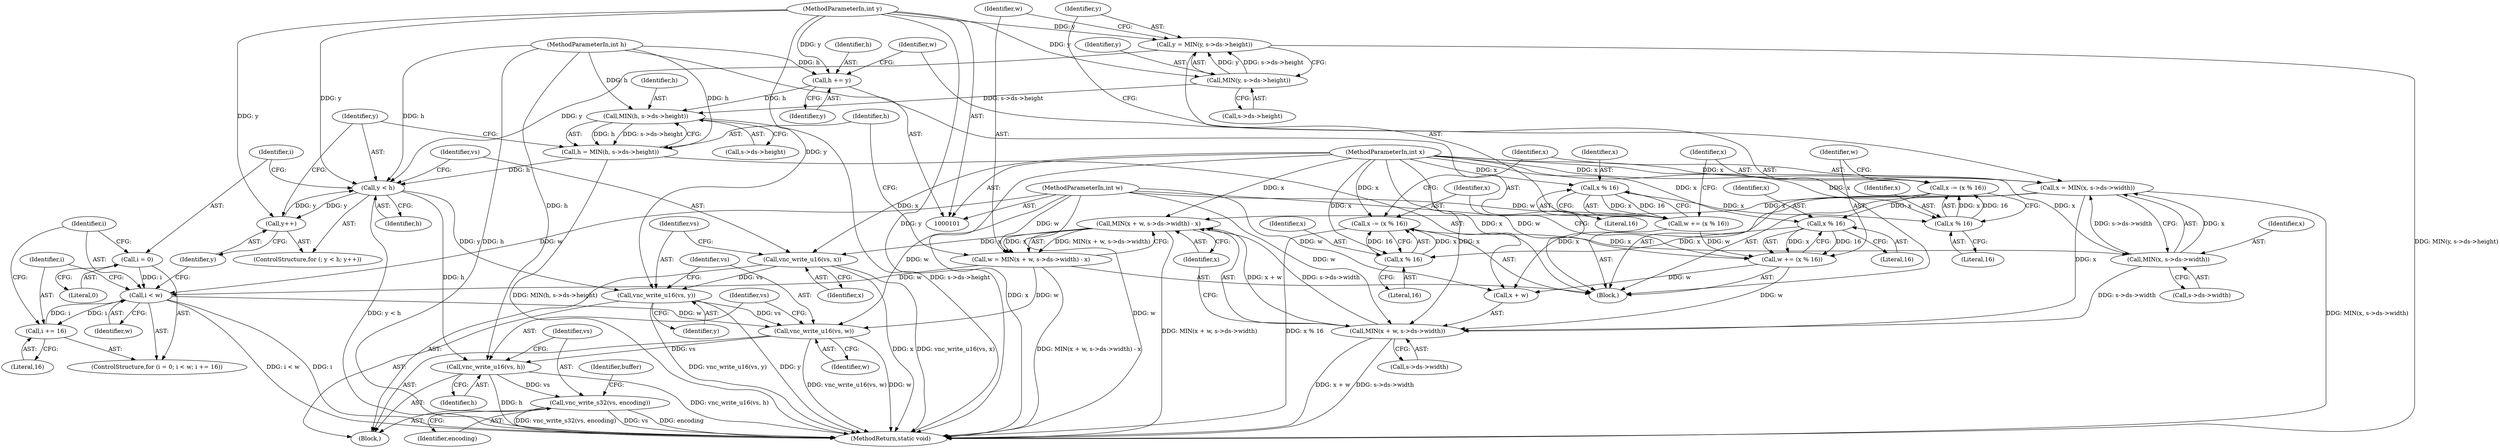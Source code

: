 digraph "0_qemu_9f64916da20eea67121d544698676295bbb105a7_10@API" {
"1000208" [label="(Call,vnc_write_u16(vs, w))"];
"1000205" [label="(Call,vnc_write_u16(vs, y))"];
"1000202" [label="(Call,vnc_write_u16(vs, x))"];
"1000165" [label="(Call,MIN(x + w, s->ds->width) - x)"];
"1000166" [label="(Call,MIN(x + w, s->ds->width))"];
"1000145" [label="(Call,x = MIN(x, s->ds->width))"];
"1000147" [label="(Call,MIN(x, s->ds->width))"];
"1000140" [label="(Call,x -= (x % 16))"];
"1000142" [label="(Call,x % 16)"];
"1000137" [label="(Call,x % 16)"];
"1000130" [label="(Call,x -= (x % 16))"];
"1000132" [label="(Call,x % 16)"];
"1000127" [label="(Call,x % 16)"];
"1000103" [label="(MethodParameterIn,int x)"];
"1000135" [label="(Call,w += (x % 16))"];
"1000125" [label="(Call,w += (x % 16))"];
"1000105" [label="(MethodParameterIn,int w)"];
"1000186" [label="(Call,y < h)"];
"1000189" [label="(Call,y++)"];
"1000104" [label="(MethodParameterIn,int y)"];
"1000154" [label="(Call,y = MIN(y, s->ds->height))"];
"1000156" [label="(Call,MIN(y, s->ds->height))"];
"1000176" [label="(Call,h = MIN(h, s->ds->height))"];
"1000178" [label="(Call,MIN(h, s->ds->height))"];
"1000122" [label="(Call,h += y)"];
"1000106" [label="(MethodParameterIn,int h)"];
"1000163" [label="(Call,w = MIN(x + w, s->ds->width) - x)"];
"1000195" [label="(Call,i < w)"];
"1000198" [label="(Call,i += 16)"];
"1000192" [label="(Call,i = 0)"];
"1000211" [label="(Call,vnc_write_u16(vs, h))"];
"1000214" [label="(Call,vnc_write_s32(vs, encoding))"];
"1000204" [label="(Identifier,x)"];
"1000133" [label="(Identifier,x)"];
"1000124" [label="(Identifier,y)"];
"1000177" [label="(Identifier,h)"];
"1000137" [label="(Call,x % 16)"];
"1000134" [label="(Literal,16)"];
"1000203" [label="(Identifier,vs)"];
"1000166" [label="(Call,MIN(x + w, s->ds->width))"];
"1000187" [label="(Identifier,y)"];
"1000417" [label="(MethodReturn,static void)"];
"1000129" [label="(Literal,16)"];
"1000127" [label="(Call,x % 16)"];
"1000201" [label="(Block,)"];
"1000213" [label="(Identifier,h)"];
"1000135" [label="(Call,w += (x % 16))"];
"1000139" [label="(Literal,16)"];
"1000175" [label="(Identifier,x)"];
"1000180" [label="(Call,s->ds->height)"];
"1000132" [label="(Call,x % 16)"];
"1000188" [label="(Identifier,h)"];
"1000179" [label="(Identifier,h)"];
"1000131" [label="(Identifier,x)"];
"1000222" [label="(Identifier,buffer)"];
"1000185" [label="(ControlStructure,for (; y < h; y++))"];
"1000199" [label="(Identifier,i)"];
"1000165" [label="(Call,MIN(x + w, s->ds->width) - x)"];
"1000209" [label="(Identifier,vs)"];
"1000194" [label="(Literal,0)"];
"1000123" [label="(Identifier,h)"];
"1000212" [label="(Identifier,vs)"];
"1000191" [label="(ControlStructure,for (i = 0; i < w; i += 16))"];
"1000140" [label="(Call,x -= (x % 16))"];
"1000198" [label="(Call,i += 16)"];
"1000105" [label="(MethodParameterIn,int w)"];
"1000138" [label="(Identifier,x)"];
"1000157" [label="(Identifier,y)"];
"1000144" [label="(Literal,16)"];
"1000189" [label="(Call,y++)"];
"1000107" [label="(Block,)"];
"1000148" [label="(Identifier,x)"];
"1000154" [label="(Call,y = MIN(y, s->ds->height))"];
"1000216" [label="(Identifier,encoding)"];
"1000104" [label="(MethodParameterIn,int y)"];
"1000143" [label="(Identifier,x)"];
"1000190" [label="(Identifier,y)"];
"1000141" [label="(Identifier,x)"];
"1000200" [label="(Literal,16)"];
"1000186" [label="(Call,y < h)"];
"1000195" [label="(Call,i < w)"];
"1000155" [label="(Identifier,y)"];
"1000142" [label="(Call,x % 16)"];
"1000211" [label="(Call,vnc_write_u16(vs, h))"];
"1000197" [label="(Identifier,w)"];
"1000126" [label="(Identifier,w)"];
"1000176" [label="(Call,h = MIN(h, s->ds->height))"];
"1000170" [label="(Call,s->ds->width)"];
"1000146" [label="(Identifier,x)"];
"1000158" [label="(Call,s->ds->height)"];
"1000196" [label="(Identifier,i)"];
"1000163" [label="(Call,w = MIN(x + w, s->ds->width) - x)"];
"1000149" [label="(Call,s->ds->width)"];
"1000122" [label="(Call,h += y)"];
"1000147" [label="(Call,MIN(x, s->ds->width))"];
"1000193" [label="(Identifier,i)"];
"1000207" [label="(Identifier,y)"];
"1000192" [label="(Call,i = 0)"];
"1000156" [label="(Call,MIN(y, s->ds->height))"];
"1000128" [label="(Identifier,x)"];
"1000210" [label="(Identifier,w)"];
"1000125" [label="(Call,w += (x % 16))"];
"1000164" [label="(Identifier,w)"];
"1000145" [label="(Call,x = MIN(x, s->ds->width))"];
"1000214" [label="(Call,vnc_write_s32(vs, encoding))"];
"1000178" [label="(Call,MIN(h, s->ds->height))"];
"1000130" [label="(Call,x -= (x % 16))"];
"1000205" [label="(Call,vnc_write_u16(vs, y))"];
"1000103" [label="(MethodParameterIn,int x)"];
"1000106" [label="(MethodParameterIn,int h)"];
"1000215" [label="(Identifier,vs)"];
"1000206" [label="(Identifier,vs)"];
"1000208" [label="(Call,vnc_write_u16(vs, w))"];
"1000202" [label="(Call,vnc_write_u16(vs, x))"];
"1000167" [label="(Call,x + w)"];
"1000136" [label="(Identifier,w)"];
"1000208" -> "1000201"  [label="AST: "];
"1000208" -> "1000210"  [label="CFG: "];
"1000209" -> "1000208"  [label="AST: "];
"1000210" -> "1000208"  [label="AST: "];
"1000212" -> "1000208"  [label="CFG: "];
"1000208" -> "1000417"  [label="DDG: w"];
"1000208" -> "1000417"  [label="DDG: vnc_write_u16(vs, w)"];
"1000205" -> "1000208"  [label="DDG: vs"];
"1000163" -> "1000208"  [label="DDG: w"];
"1000195" -> "1000208"  [label="DDG: w"];
"1000105" -> "1000208"  [label="DDG: w"];
"1000208" -> "1000211"  [label="DDG: vs"];
"1000205" -> "1000201"  [label="AST: "];
"1000205" -> "1000207"  [label="CFG: "];
"1000206" -> "1000205"  [label="AST: "];
"1000207" -> "1000205"  [label="AST: "];
"1000209" -> "1000205"  [label="CFG: "];
"1000205" -> "1000417"  [label="DDG: y"];
"1000205" -> "1000417"  [label="DDG: vnc_write_u16(vs, y)"];
"1000202" -> "1000205"  [label="DDG: vs"];
"1000186" -> "1000205"  [label="DDG: y"];
"1000104" -> "1000205"  [label="DDG: y"];
"1000202" -> "1000201"  [label="AST: "];
"1000202" -> "1000204"  [label="CFG: "];
"1000203" -> "1000202"  [label="AST: "];
"1000204" -> "1000202"  [label="AST: "];
"1000206" -> "1000202"  [label="CFG: "];
"1000202" -> "1000417"  [label="DDG: vnc_write_u16(vs, x)"];
"1000202" -> "1000417"  [label="DDG: x"];
"1000165" -> "1000202"  [label="DDG: x"];
"1000103" -> "1000202"  [label="DDG: x"];
"1000165" -> "1000163"  [label="AST: "];
"1000165" -> "1000175"  [label="CFG: "];
"1000166" -> "1000165"  [label="AST: "];
"1000175" -> "1000165"  [label="AST: "];
"1000163" -> "1000165"  [label="CFG: "];
"1000165" -> "1000417"  [label="DDG: MIN(x + w, s->ds->width)"];
"1000165" -> "1000163"  [label="DDG: MIN(x + w, s->ds->width)"];
"1000165" -> "1000163"  [label="DDG: x"];
"1000166" -> "1000165"  [label="DDG: x + w"];
"1000166" -> "1000165"  [label="DDG: s->ds->width"];
"1000103" -> "1000165"  [label="DDG: x"];
"1000145" -> "1000165"  [label="DDG: x"];
"1000166" -> "1000170"  [label="CFG: "];
"1000167" -> "1000166"  [label="AST: "];
"1000170" -> "1000166"  [label="AST: "];
"1000175" -> "1000166"  [label="CFG: "];
"1000166" -> "1000417"  [label="DDG: x + w"];
"1000166" -> "1000417"  [label="DDG: s->ds->width"];
"1000145" -> "1000166"  [label="DDG: x"];
"1000103" -> "1000166"  [label="DDG: x"];
"1000135" -> "1000166"  [label="DDG: w"];
"1000105" -> "1000166"  [label="DDG: w"];
"1000147" -> "1000166"  [label="DDG: s->ds->width"];
"1000145" -> "1000107"  [label="AST: "];
"1000145" -> "1000147"  [label="CFG: "];
"1000146" -> "1000145"  [label="AST: "];
"1000147" -> "1000145"  [label="AST: "];
"1000155" -> "1000145"  [label="CFG: "];
"1000145" -> "1000417"  [label="DDG: MIN(x, s->ds->width)"];
"1000147" -> "1000145"  [label="DDG: x"];
"1000147" -> "1000145"  [label="DDG: s->ds->width"];
"1000103" -> "1000145"  [label="DDG: x"];
"1000145" -> "1000167"  [label="DDG: x"];
"1000147" -> "1000149"  [label="CFG: "];
"1000148" -> "1000147"  [label="AST: "];
"1000149" -> "1000147"  [label="AST: "];
"1000140" -> "1000147"  [label="DDG: x"];
"1000103" -> "1000147"  [label="DDG: x"];
"1000140" -> "1000107"  [label="AST: "];
"1000140" -> "1000142"  [label="CFG: "];
"1000141" -> "1000140"  [label="AST: "];
"1000142" -> "1000140"  [label="AST: "];
"1000146" -> "1000140"  [label="CFG: "];
"1000140" -> "1000417"  [label="DDG: x % 16"];
"1000142" -> "1000140"  [label="DDG: x"];
"1000142" -> "1000140"  [label="DDG: 16"];
"1000103" -> "1000140"  [label="DDG: x"];
"1000142" -> "1000144"  [label="CFG: "];
"1000143" -> "1000142"  [label="AST: "];
"1000144" -> "1000142"  [label="AST: "];
"1000137" -> "1000142"  [label="DDG: x"];
"1000103" -> "1000142"  [label="DDG: x"];
"1000137" -> "1000135"  [label="AST: "];
"1000137" -> "1000139"  [label="CFG: "];
"1000138" -> "1000137"  [label="AST: "];
"1000139" -> "1000137"  [label="AST: "];
"1000135" -> "1000137"  [label="CFG: "];
"1000137" -> "1000135"  [label="DDG: x"];
"1000137" -> "1000135"  [label="DDG: 16"];
"1000130" -> "1000137"  [label="DDG: x"];
"1000103" -> "1000137"  [label="DDG: x"];
"1000130" -> "1000107"  [label="AST: "];
"1000130" -> "1000132"  [label="CFG: "];
"1000131" -> "1000130"  [label="AST: "];
"1000132" -> "1000130"  [label="AST: "];
"1000136" -> "1000130"  [label="CFG: "];
"1000132" -> "1000130"  [label="DDG: x"];
"1000132" -> "1000130"  [label="DDG: 16"];
"1000103" -> "1000130"  [label="DDG: x"];
"1000132" -> "1000134"  [label="CFG: "];
"1000133" -> "1000132"  [label="AST: "];
"1000134" -> "1000132"  [label="AST: "];
"1000127" -> "1000132"  [label="DDG: x"];
"1000103" -> "1000132"  [label="DDG: x"];
"1000127" -> "1000125"  [label="AST: "];
"1000127" -> "1000129"  [label="CFG: "];
"1000128" -> "1000127"  [label="AST: "];
"1000129" -> "1000127"  [label="AST: "];
"1000125" -> "1000127"  [label="CFG: "];
"1000127" -> "1000125"  [label="DDG: x"];
"1000127" -> "1000125"  [label="DDG: 16"];
"1000103" -> "1000127"  [label="DDG: x"];
"1000103" -> "1000101"  [label="AST: "];
"1000103" -> "1000417"  [label="DDG: x"];
"1000103" -> "1000167"  [label="DDG: x"];
"1000135" -> "1000107"  [label="AST: "];
"1000136" -> "1000135"  [label="AST: "];
"1000141" -> "1000135"  [label="CFG: "];
"1000125" -> "1000135"  [label="DDG: w"];
"1000105" -> "1000135"  [label="DDG: w"];
"1000135" -> "1000167"  [label="DDG: w"];
"1000125" -> "1000107"  [label="AST: "];
"1000126" -> "1000125"  [label="AST: "];
"1000131" -> "1000125"  [label="CFG: "];
"1000105" -> "1000125"  [label="DDG: w"];
"1000105" -> "1000101"  [label="AST: "];
"1000105" -> "1000417"  [label="DDG: w"];
"1000105" -> "1000163"  [label="DDG: w"];
"1000105" -> "1000167"  [label="DDG: w"];
"1000105" -> "1000195"  [label="DDG: w"];
"1000186" -> "1000185"  [label="AST: "];
"1000186" -> "1000188"  [label="CFG: "];
"1000187" -> "1000186"  [label="AST: "];
"1000188" -> "1000186"  [label="AST: "];
"1000193" -> "1000186"  [label="CFG: "];
"1000203" -> "1000186"  [label="CFG: "];
"1000186" -> "1000417"  [label="DDG: y < h"];
"1000189" -> "1000186"  [label="DDG: y"];
"1000154" -> "1000186"  [label="DDG: y"];
"1000104" -> "1000186"  [label="DDG: y"];
"1000176" -> "1000186"  [label="DDG: h"];
"1000106" -> "1000186"  [label="DDG: h"];
"1000186" -> "1000189"  [label="DDG: y"];
"1000186" -> "1000211"  [label="DDG: h"];
"1000189" -> "1000185"  [label="AST: "];
"1000189" -> "1000190"  [label="CFG: "];
"1000190" -> "1000189"  [label="AST: "];
"1000187" -> "1000189"  [label="CFG: "];
"1000104" -> "1000189"  [label="DDG: y"];
"1000104" -> "1000101"  [label="AST: "];
"1000104" -> "1000417"  [label="DDG: y"];
"1000104" -> "1000122"  [label="DDG: y"];
"1000104" -> "1000154"  [label="DDG: y"];
"1000104" -> "1000156"  [label="DDG: y"];
"1000154" -> "1000107"  [label="AST: "];
"1000154" -> "1000156"  [label="CFG: "];
"1000155" -> "1000154"  [label="AST: "];
"1000156" -> "1000154"  [label="AST: "];
"1000164" -> "1000154"  [label="CFG: "];
"1000154" -> "1000417"  [label="DDG: MIN(y, s->ds->height)"];
"1000156" -> "1000154"  [label="DDG: y"];
"1000156" -> "1000154"  [label="DDG: s->ds->height"];
"1000156" -> "1000158"  [label="CFG: "];
"1000157" -> "1000156"  [label="AST: "];
"1000158" -> "1000156"  [label="AST: "];
"1000156" -> "1000178"  [label="DDG: s->ds->height"];
"1000176" -> "1000107"  [label="AST: "];
"1000176" -> "1000178"  [label="CFG: "];
"1000177" -> "1000176"  [label="AST: "];
"1000178" -> "1000176"  [label="AST: "];
"1000187" -> "1000176"  [label="CFG: "];
"1000176" -> "1000417"  [label="DDG: MIN(h, s->ds->height)"];
"1000178" -> "1000176"  [label="DDG: h"];
"1000178" -> "1000176"  [label="DDG: s->ds->height"];
"1000106" -> "1000176"  [label="DDG: h"];
"1000178" -> "1000180"  [label="CFG: "];
"1000179" -> "1000178"  [label="AST: "];
"1000180" -> "1000178"  [label="AST: "];
"1000178" -> "1000417"  [label="DDG: s->ds->height"];
"1000122" -> "1000178"  [label="DDG: h"];
"1000106" -> "1000178"  [label="DDG: h"];
"1000122" -> "1000107"  [label="AST: "];
"1000122" -> "1000124"  [label="CFG: "];
"1000123" -> "1000122"  [label="AST: "];
"1000124" -> "1000122"  [label="AST: "];
"1000126" -> "1000122"  [label="CFG: "];
"1000106" -> "1000122"  [label="DDG: h"];
"1000106" -> "1000101"  [label="AST: "];
"1000106" -> "1000417"  [label="DDG: h"];
"1000106" -> "1000211"  [label="DDG: h"];
"1000163" -> "1000107"  [label="AST: "];
"1000164" -> "1000163"  [label="AST: "];
"1000177" -> "1000163"  [label="CFG: "];
"1000163" -> "1000417"  [label="DDG: MIN(x + w, s->ds->width) - x"];
"1000163" -> "1000195"  [label="DDG: w"];
"1000195" -> "1000191"  [label="AST: "];
"1000195" -> "1000197"  [label="CFG: "];
"1000196" -> "1000195"  [label="AST: "];
"1000197" -> "1000195"  [label="AST: "];
"1000199" -> "1000195"  [label="CFG: "];
"1000190" -> "1000195"  [label="CFG: "];
"1000195" -> "1000417"  [label="DDG: i < w"];
"1000195" -> "1000417"  [label="DDG: i"];
"1000198" -> "1000195"  [label="DDG: i"];
"1000192" -> "1000195"  [label="DDG: i"];
"1000195" -> "1000198"  [label="DDG: i"];
"1000198" -> "1000191"  [label="AST: "];
"1000198" -> "1000200"  [label="CFG: "];
"1000199" -> "1000198"  [label="AST: "];
"1000200" -> "1000198"  [label="AST: "];
"1000196" -> "1000198"  [label="CFG: "];
"1000192" -> "1000191"  [label="AST: "];
"1000192" -> "1000194"  [label="CFG: "];
"1000193" -> "1000192"  [label="AST: "];
"1000194" -> "1000192"  [label="AST: "];
"1000196" -> "1000192"  [label="CFG: "];
"1000211" -> "1000201"  [label="AST: "];
"1000211" -> "1000213"  [label="CFG: "];
"1000212" -> "1000211"  [label="AST: "];
"1000213" -> "1000211"  [label="AST: "];
"1000215" -> "1000211"  [label="CFG: "];
"1000211" -> "1000417"  [label="DDG: h"];
"1000211" -> "1000417"  [label="DDG: vnc_write_u16(vs, h)"];
"1000211" -> "1000214"  [label="DDG: vs"];
"1000214" -> "1000201"  [label="AST: "];
"1000214" -> "1000216"  [label="CFG: "];
"1000215" -> "1000214"  [label="AST: "];
"1000216" -> "1000214"  [label="AST: "];
"1000222" -> "1000214"  [label="CFG: "];
"1000214" -> "1000417"  [label="DDG: encoding"];
"1000214" -> "1000417"  [label="DDG: vnc_write_s32(vs, encoding)"];
"1000214" -> "1000417"  [label="DDG: vs"];
}

